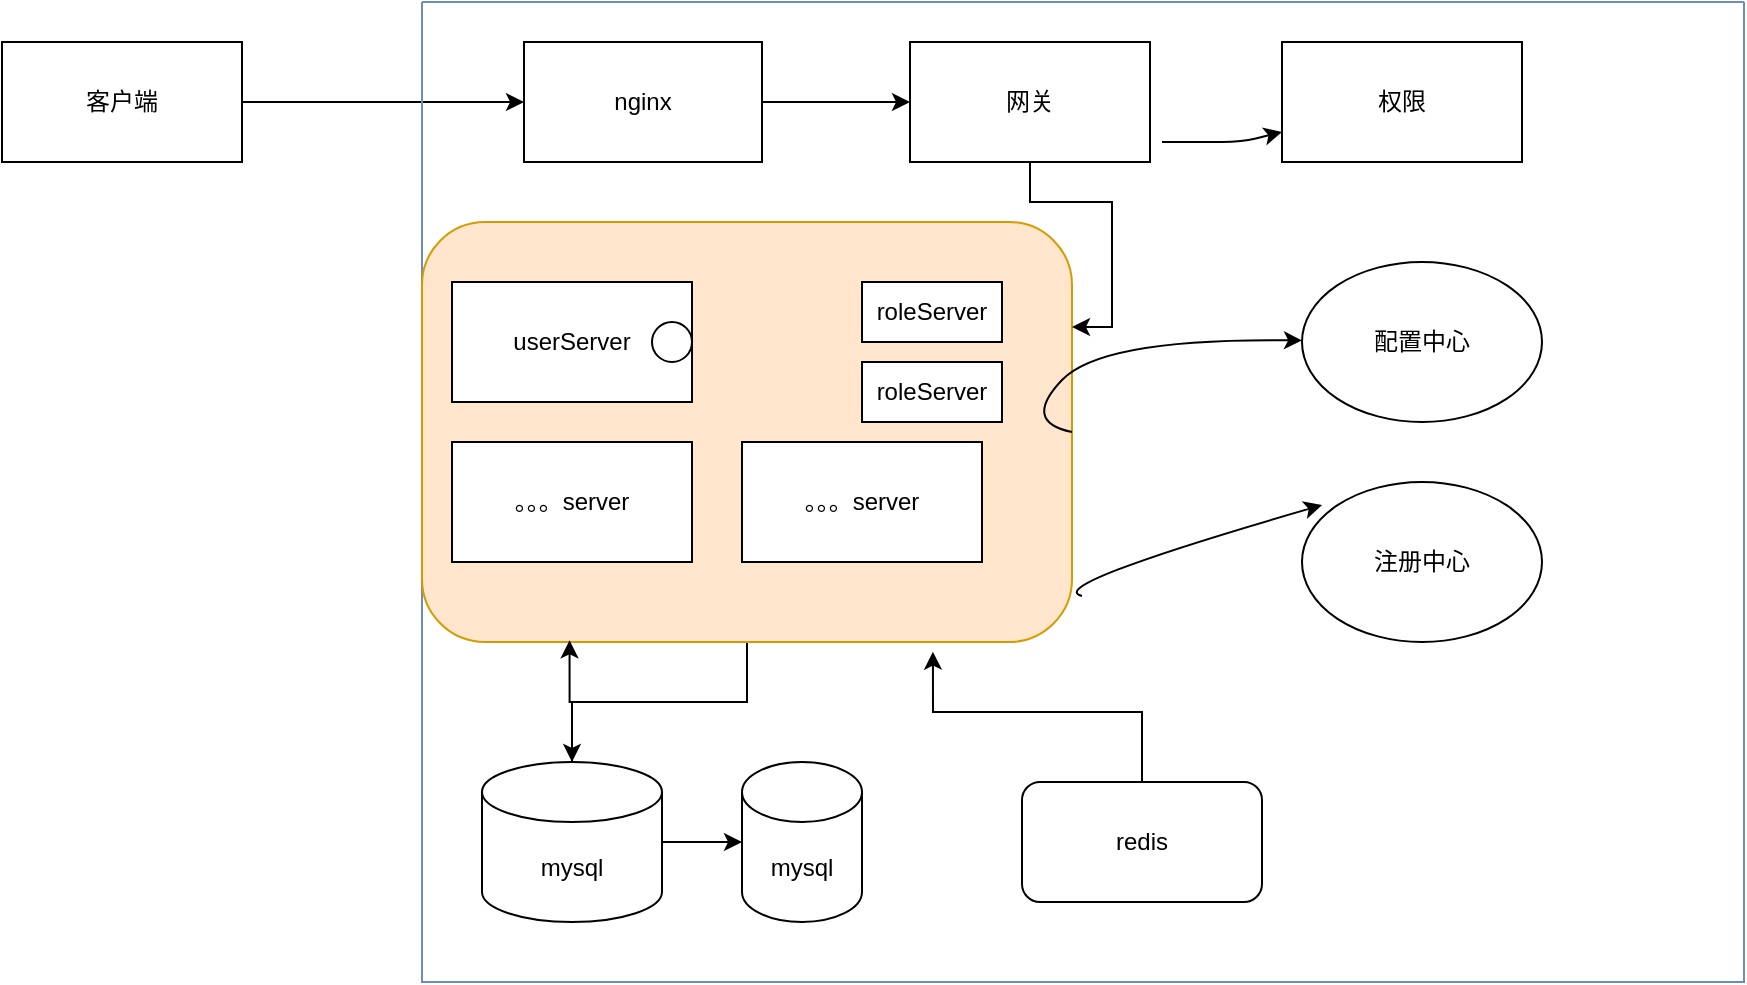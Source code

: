<mxfile version="14.9.9" type="github">
  <diagram id="5GfR7tqdyWKq8YR0mJVH" name="第 1 页">
    <mxGraphModel dx="652" dy="365" grid="1" gridSize="10" guides="1" tooltips="1" connect="1" arrows="1" fold="1" page="1" pageScale="1" pageWidth="827" pageHeight="1169" math="0" shadow="0">
      <root>
        <mxCell id="0" />
        <mxCell id="1" parent="0" />
        <mxCell id="6xizRyZFtluhYITFszLu-4" style="edgeStyle=orthogonalEdgeStyle;rounded=0;orthogonalLoop=1;jettySize=auto;html=1;exitX=1;exitY=0.5;exitDx=0;exitDy=0;entryX=0;entryY=0.5;entryDx=0;entryDy=0;" parent="1" source="6xizRyZFtluhYITFszLu-1" target="6xizRyZFtluhYITFszLu-2" edge="1">
          <mxGeometry relative="1" as="geometry" />
        </mxCell>
        <mxCell id="6xizRyZFtluhYITFszLu-1" value="客户端" style="rounded=0;whiteSpace=wrap;html=1;" parent="1" vertex="1">
          <mxGeometry y="50" width="120" height="60" as="geometry" />
        </mxCell>
        <mxCell id="6xizRyZFtluhYITFszLu-3" value="" style="swimlane;startSize=0;fillColor=#dae8fc;strokeColor=#6c8ebf;" parent="1" vertex="1">
          <mxGeometry x="210" y="30" width="661" height="490" as="geometry" />
        </mxCell>
        <mxCell id="6xizRyZFtluhYITFszLu-29" style="edgeStyle=orthogonalEdgeStyle;rounded=0;orthogonalLoop=1;jettySize=auto;html=1;" parent="6xizRyZFtluhYITFszLu-3" source="6xizRyZFtluhYITFszLu-21" target="6xizRyZFtluhYITFszLu-5" edge="1">
          <mxGeometry relative="1" as="geometry" />
        </mxCell>
        <mxCell id="6xizRyZFtluhYITFszLu-21" value="" style="rounded=1;whiteSpace=wrap;html=1;fillColor=#ffe6cc;strokeColor=#d79b00;" parent="6xizRyZFtluhYITFszLu-3" vertex="1">
          <mxGeometry y="110" width="325" height="210" as="geometry" />
        </mxCell>
        <mxCell id="6xizRyZFtluhYITFszLu-28" value="" style="edgeStyle=orthogonalEdgeStyle;rounded=0;orthogonalLoop=1;jettySize=auto;html=1;" parent="6xizRyZFtluhYITFszLu-3" source="6xizRyZFtluhYITFszLu-2" target="6xizRyZFtluhYITFszLu-13" edge="1">
          <mxGeometry relative="1" as="geometry" />
        </mxCell>
        <mxCell id="6xizRyZFtluhYITFszLu-2" value="nginx" style="rounded=0;whiteSpace=wrap;html=1;" parent="6xizRyZFtluhYITFszLu-3" vertex="1">
          <mxGeometry x="51" y="20" width="119" height="60" as="geometry" />
        </mxCell>
        <mxCell id="6xizRyZFtluhYITFszLu-7" value="" style="edgeStyle=orthogonalEdgeStyle;rounded=0;orthogonalLoop=1;jettySize=auto;html=1;" parent="6xizRyZFtluhYITFszLu-3" source="6xizRyZFtluhYITFszLu-5" target="6xizRyZFtluhYITFszLu-6" edge="1">
          <mxGeometry relative="1" as="geometry" />
        </mxCell>
        <mxCell id="6xizRyZFtluhYITFszLu-32" value="" style="edgeStyle=orthogonalEdgeStyle;rounded=0;orthogonalLoop=1;jettySize=auto;html=1;entryX=0.227;entryY=0.996;entryDx=0;entryDy=0;entryPerimeter=0;" parent="6xizRyZFtluhYITFszLu-3" source="6xizRyZFtluhYITFszLu-5" target="6xizRyZFtluhYITFszLu-21" edge="1">
          <mxGeometry relative="1" as="geometry" />
        </mxCell>
        <mxCell id="6xizRyZFtluhYITFszLu-5" value="mysql" style="shape=cylinder3;whiteSpace=wrap;html=1;boundedLbl=1;backgroundOutline=1;size=15;" parent="6xizRyZFtluhYITFszLu-3" vertex="1">
          <mxGeometry x="30" y="380" width="90" height="80" as="geometry" />
        </mxCell>
        <mxCell id="6xizRyZFtluhYITFszLu-6" value="mysql" style="shape=cylinder3;whiteSpace=wrap;html=1;boundedLbl=1;backgroundOutline=1;size=15;" parent="6xizRyZFtluhYITFszLu-3" vertex="1">
          <mxGeometry x="160" y="380" width="60" height="80" as="geometry" />
        </mxCell>
        <mxCell id="6xizRyZFtluhYITFszLu-31" style="edgeStyle=orthogonalEdgeStyle;rounded=0;orthogonalLoop=1;jettySize=auto;html=1;entryX=0.786;entryY=1.023;entryDx=0;entryDy=0;entryPerimeter=0;" parent="6xizRyZFtluhYITFszLu-3" source="6xizRyZFtluhYITFszLu-8" target="6xizRyZFtluhYITFszLu-21" edge="1">
          <mxGeometry relative="1" as="geometry" />
        </mxCell>
        <mxCell id="6xizRyZFtluhYITFszLu-8" value="redis" style="rounded=1;whiteSpace=wrap;html=1;" parent="6xizRyZFtluhYITFszLu-3" vertex="1">
          <mxGeometry x="300" y="390" width="120" height="60" as="geometry" />
        </mxCell>
        <mxCell id="6xizRyZFtluhYITFszLu-9" value="注册中心" style="ellipse;whiteSpace=wrap;html=1;" parent="6xizRyZFtluhYITFszLu-3" vertex="1">
          <mxGeometry x="440" y="240" width="120" height="80" as="geometry" />
        </mxCell>
        <mxCell id="6xizRyZFtluhYITFszLu-10" value="userServer" style="rounded=0;whiteSpace=wrap;html=1;" parent="6xizRyZFtluhYITFszLu-3" vertex="1">
          <mxGeometry x="15" y="140" width="120" height="60" as="geometry" />
        </mxCell>
        <mxCell id="6xizRyZFtluhYITFszLu-11" value="roleServer" style="rounded=0;whiteSpace=wrap;html=1;" parent="6xizRyZFtluhYITFszLu-3" vertex="1">
          <mxGeometry x="220" y="140" width="70" height="30" as="geometry" />
        </mxCell>
        <mxCell id="6xizRyZFtluhYITFszLu-12" value="。。。server" style="rounded=0;whiteSpace=wrap;html=1;" parent="6xizRyZFtluhYITFszLu-3" vertex="1">
          <mxGeometry x="15" y="220" width="120" height="60" as="geometry" />
        </mxCell>
        <mxCell id="6xizRyZFtluhYITFszLu-33" style="edgeStyle=orthogonalEdgeStyle;rounded=0;orthogonalLoop=1;jettySize=auto;html=1;exitX=0.5;exitY=1;exitDx=0;exitDy=0;entryX=1;entryY=0.25;entryDx=0;entryDy=0;" parent="6xizRyZFtluhYITFszLu-3" source="6xizRyZFtluhYITFszLu-13" target="6xizRyZFtluhYITFszLu-21" edge="1">
          <mxGeometry relative="1" as="geometry" />
        </mxCell>
        <mxCell id="6xizRyZFtluhYITFszLu-13" value="网关" style="rounded=0;whiteSpace=wrap;html=1;" parent="6xizRyZFtluhYITFszLu-3" vertex="1">
          <mxGeometry x="244" y="20" width="120" height="60" as="geometry" />
        </mxCell>
        <mxCell id="6xizRyZFtluhYITFszLu-14" value="。。。server" style="rounded=0;whiteSpace=wrap;html=1;" parent="6xizRyZFtluhYITFszLu-3" vertex="1">
          <mxGeometry x="160" y="220" width="120" height="60" as="geometry" />
        </mxCell>
        <mxCell id="6xizRyZFtluhYITFszLu-19" value="配置中心" style="ellipse;whiteSpace=wrap;html=1;" parent="6xizRyZFtluhYITFszLu-3" vertex="1">
          <mxGeometry x="440" y="130" width="120" height="80" as="geometry" />
        </mxCell>
        <mxCell id="6xizRyZFtluhYITFszLu-23" value="" style="curved=1;endArrow=classic;html=1;exitX=1;exitY=0.5;exitDx=0;exitDy=0;" parent="6xizRyZFtluhYITFszLu-3" source="6xizRyZFtluhYITFszLu-21" target="6xizRyZFtluhYITFszLu-19" edge="1">
          <mxGeometry width="50" height="50" relative="1" as="geometry">
            <mxPoint x="250" y="210" as="sourcePoint" />
            <mxPoint x="300" y="160" as="targetPoint" />
            <Array as="points">
              <mxPoint x="300" y="210" />
              <mxPoint x="340" y="168" />
            </Array>
          </mxGeometry>
        </mxCell>
        <mxCell id="6xizRyZFtluhYITFszLu-27" value="权限" style="rounded=0;whiteSpace=wrap;html=1;" parent="6xizRyZFtluhYITFszLu-3" vertex="1">
          <mxGeometry x="430" y="20" width="120" height="60" as="geometry" />
        </mxCell>
        <mxCell id="6xizRyZFtluhYITFszLu-34" value="" style="ellipse;whiteSpace=wrap;html=1;" parent="6xizRyZFtluhYITFszLu-3" vertex="1">
          <mxGeometry x="115" y="160" width="20" height="20" as="geometry" />
        </mxCell>
        <mxCell id="6xizRyZFtluhYITFszLu-35" value="roleServer" style="rounded=0;whiteSpace=wrap;html=1;" parent="6xizRyZFtluhYITFszLu-3" vertex="1">
          <mxGeometry x="220" y="180" width="70" height="30" as="geometry" />
        </mxCell>
        <mxCell id="6xizRyZFtluhYITFszLu-24" value="" style="curved=1;endArrow=classic;html=1;" parent="1" edge="1">
          <mxGeometry width="50" height="50" relative="1" as="geometry">
            <mxPoint x="540" y="327" as="sourcePoint" />
            <mxPoint x="660.004" y="281.559" as="targetPoint" />
            <Array as="points">
              <mxPoint x="520" y="322" />
            </Array>
          </mxGeometry>
        </mxCell>
        <mxCell id="6xizRyZFtluhYITFszLu-25" value="" style="endArrow=classic;html=1;" parent="1" target="6xizRyZFtluhYITFszLu-27" edge="1">
          <mxGeometry width="50" height="50" relative="1" as="geometry">
            <mxPoint x="580" y="100" as="sourcePoint" />
            <mxPoint x="610" y="80" as="targetPoint" />
            <Array as="points">
              <mxPoint x="620" y="100" />
            </Array>
          </mxGeometry>
        </mxCell>
      </root>
    </mxGraphModel>
  </diagram>
</mxfile>
